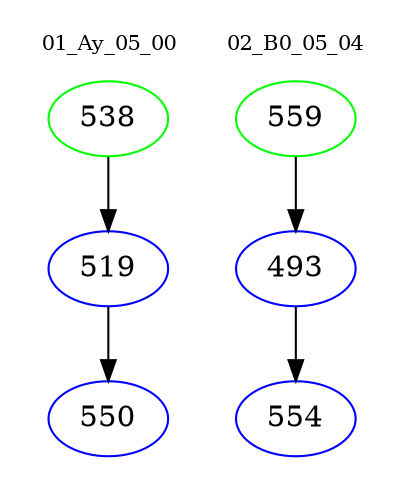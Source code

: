 digraph{
subgraph cluster_0 {
color = white
label = "01_Ay_05_00";
fontsize=10;
T0_538 [label="538", color="green"]
T0_538 -> T0_519 [color="black"]
T0_519 [label="519", color="blue"]
T0_519 -> T0_550 [color="black"]
T0_550 [label="550", color="blue"]
}
subgraph cluster_1 {
color = white
label = "02_B0_05_04";
fontsize=10;
T1_559 [label="559", color="green"]
T1_559 -> T1_493 [color="black"]
T1_493 [label="493", color="blue"]
T1_493 -> T1_554 [color="black"]
T1_554 [label="554", color="blue"]
}
}
